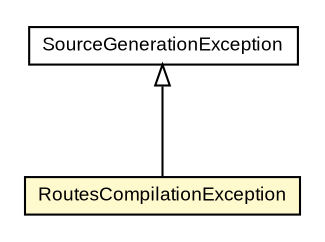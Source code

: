 #!/usr/local/bin/dot
#
# Class diagram 
# Generated by UMLGraph version R5_6-24-gf6e263 (http://www.umlgraph.org/)
#

digraph G {
	edge [fontname="arial",fontsize=10,labelfontname="arial",labelfontsize=10];
	node [fontname="arial",fontsize=10,shape=plaintext];
	nodesep=0.25;
	ranksep=0.5;
	// com.google.code.play2.provider.api.SourceGenerationException
	c246 [label=<<table title="com.google.code.play2.provider.api.SourceGenerationException" border="0" cellborder="1" cellspacing="0" cellpadding="2" port="p" href="./SourceGenerationException.html">
		<tr><td><table border="0" cellspacing="0" cellpadding="1">
<tr><td align="center" balign="center"> SourceGenerationException </td></tr>
		</table></td></tr>
		</table>>, URL="./SourceGenerationException.html", fontname="arial", fontcolor="black", fontsize=9.0];
	// com.google.code.play2.provider.api.RoutesCompilationException
	c247 [label=<<table title="com.google.code.play2.provider.api.RoutesCompilationException" border="0" cellborder="1" cellspacing="0" cellpadding="2" port="p" bgcolor="lemonChiffon" href="./RoutesCompilationException.html">
		<tr><td><table border="0" cellspacing="0" cellpadding="1">
<tr><td align="center" balign="center"> RoutesCompilationException </td></tr>
		</table></td></tr>
		</table>>, URL="./RoutesCompilationException.html", fontname="arial", fontcolor="black", fontsize=9.0];
	//com.google.code.play2.provider.api.RoutesCompilationException extends com.google.code.play2.provider.api.SourceGenerationException
	c246:p -> c247:p [dir=back,arrowtail=empty];
}

